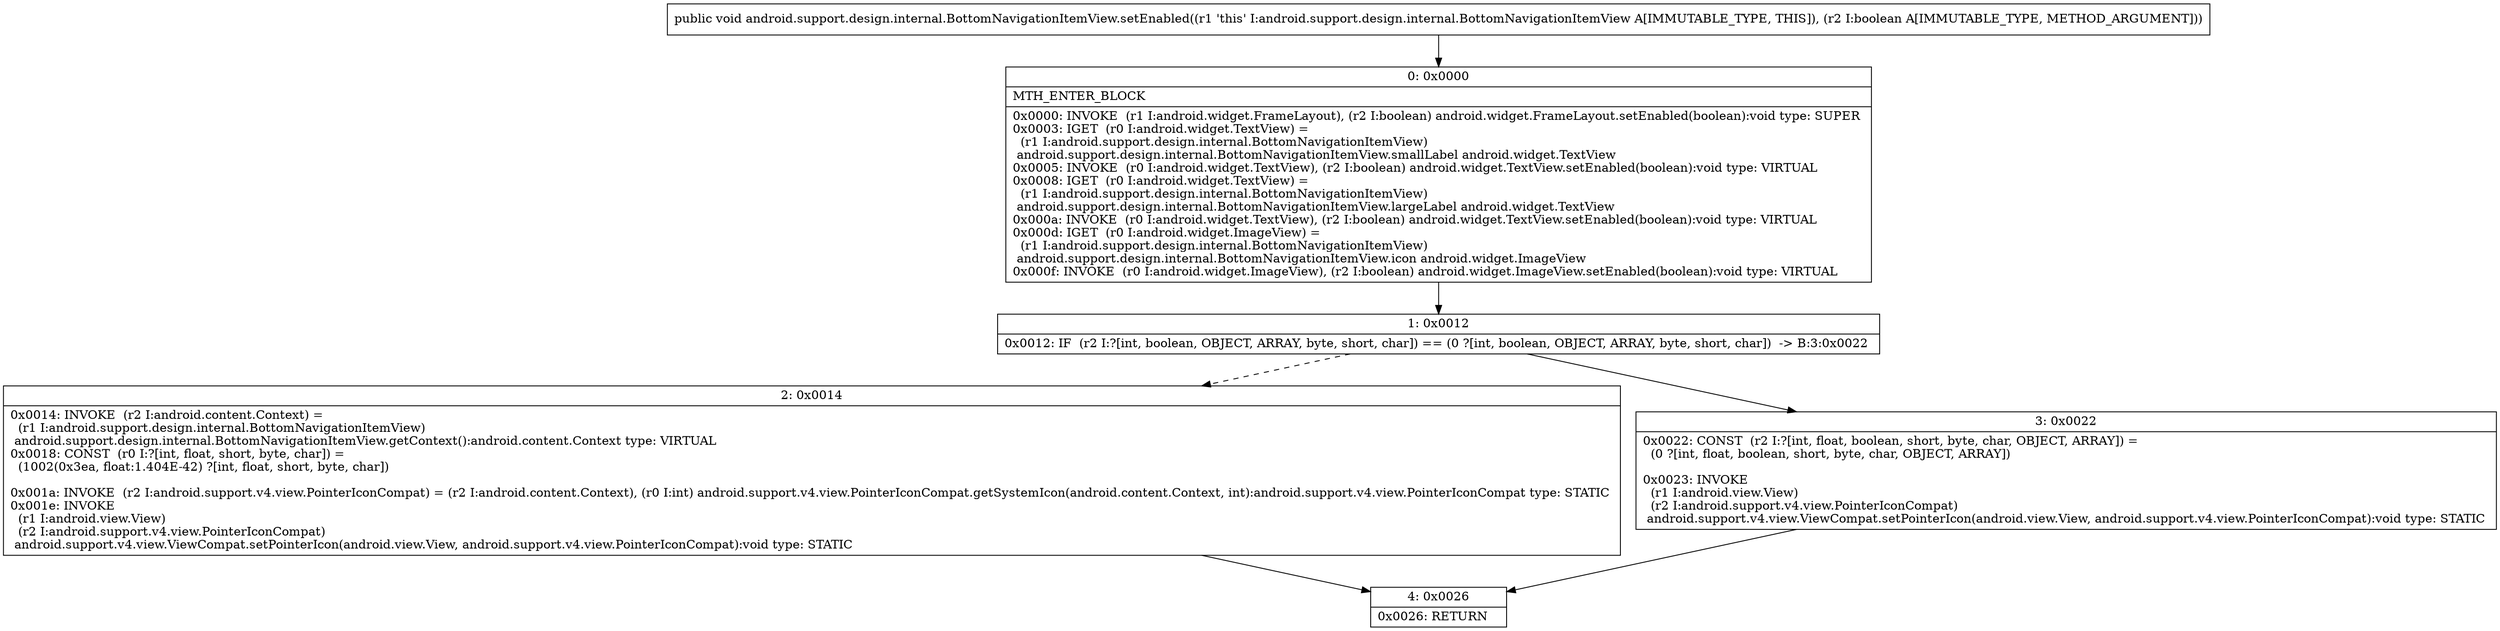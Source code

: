 digraph "CFG forandroid.support.design.internal.BottomNavigationItemView.setEnabled(Z)V" {
Node_0 [shape=record,label="{0\:\ 0x0000|MTH_ENTER_BLOCK\l|0x0000: INVOKE  (r1 I:android.widget.FrameLayout), (r2 I:boolean) android.widget.FrameLayout.setEnabled(boolean):void type: SUPER \l0x0003: IGET  (r0 I:android.widget.TextView) = \l  (r1 I:android.support.design.internal.BottomNavigationItemView)\l android.support.design.internal.BottomNavigationItemView.smallLabel android.widget.TextView \l0x0005: INVOKE  (r0 I:android.widget.TextView), (r2 I:boolean) android.widget.TextView.setEnabled(boolean):void type: VIRTUAL \l0x0008: IGET  (r0 I:android.widget.TextView) = \l  (r1 I:android.support.design.internal.BottomNavigationItemView)\l android.support.design.internal.BottomNavigationItemView.largeLabel android.widget.TextView \l0x000a: INVOKE  (r0 I:android.widget.TextView), (r2 I:boolean) android.widget.TextView.setEnabled(boolean):void type: VIRTUAL \l0x000d: IGET  (r0 I:android.widget.ImageView) = \l  (r1 I:android.support.design.internal.BottomNavigationItemView)\l android.support.design.internal.BottomNavigationItemView.icon android.widget.ImageView \l0x000f: INVOKE  (r0 I:android.widget.ImageView), (r2 I:boolean) android.widget.ImageView.setEnabled(boolean):void type: VIRTUAL \l}"];
Node_1 [shape=record,label="{1\:\ 0x0012|0x0012: IF  (r2 I:?[int, boolean, OBJECT, ARRAY, byte, short, char]) == (0 ?[int, boolean, OBJECT, ARRAY, byte, short, char])  \-\> B:3:0x0022 \l}"];
Node_2 [shape=record,label="{2\:\ 0x0014|0x0014: INVOKE  (r2 I:android.content.Context) = \l  (r1 I:android.support.design.internal.BottomNavigationItemView)\l android.support.design.internal.BottomNavigationItemView.getContext():android.content.Context type: VIRTUAL \l0x0018: CONST  (r0 I:?[int, float, short, byte, char]) = \l  (1002(0x3ea, float:1.404E\-42) ?[int, float, short, byte, char])\l \l0x001a: INVOKE  (r2 I:android.support.v4.view.PointerIconCompat) = (r2 I:android.content.Context), (r0 I:int) android.support.v4.view.PointerIconCompat.getSystemIcon(android.content.Context, int):android.support.v4.view.PointerIconCompat type: STATIC \l0x001e: INVOKE  \l  (r1 I:android.view.View)\l  (r2 I:android.support.v4.view.PointerIconCompat)\l android.support.v4.view.ViewCompat.setPointerIcon(android.view.View, android.support.v4.view.PointerIconCompat):void type: STATIC \l}"];
Node_3 [shape=record,label="{3\:\ 0x0022|0x0022: CONST  (r2 I:?[int, float, boolean, short, byte, char, OBJECT, ARRAY]) = \l  (0 ?[int, float, boolean, short, byte, char, OBJECT, ARRAY])\l \l0x0023: INVOKE  \l  (r1 I:android.view.View)\l  (r2 I:android.support.v4.view.PointerIconCompat)\l android.support.v4.view.ViewCompat.setPointerIcon(android.view.View, android.support.v4.view.PointerIconCompat):void type: STATIC \l}"];
Node_4 [shape=record,label="{4\:\ 0x0026|0x0026: RETURN   \l}"];
MethodNode[shape=record,label="{public void android.support.design.internal.BottomNavigationItemView.setEnabled((r1 'this' I:android.support.design.internal.BottomNavigationItemView A[IMMUTABLE_TYPE, THIS]), (r2 I:boolean A[IMMUTABLE_TYPE, METHOD_ARGUMENT])) }"];
MethodNode -> Node_0;
Node_0 -> Node_1;
Node_1 -> Node_2[style=dashed];
Node_1 -> Node_3;
Node_2 -> Node_4;
Node_3 -> Node_4;
}

